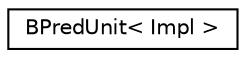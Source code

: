digraph G
{
  edge [fontname="Helvetica",fontsize="10",labelfontname="Helvetica",labelfontsize="10"];
  node [fontname="Helvetica",fontsize="10",shape=record];
  rankdir=LR;
  Node1 [label="BPredUnit\< Impl \>",height=0.2,width=0.4,color="black", fillcolor="white", style="filled",URL="$classBPredUnit.html"];
}
